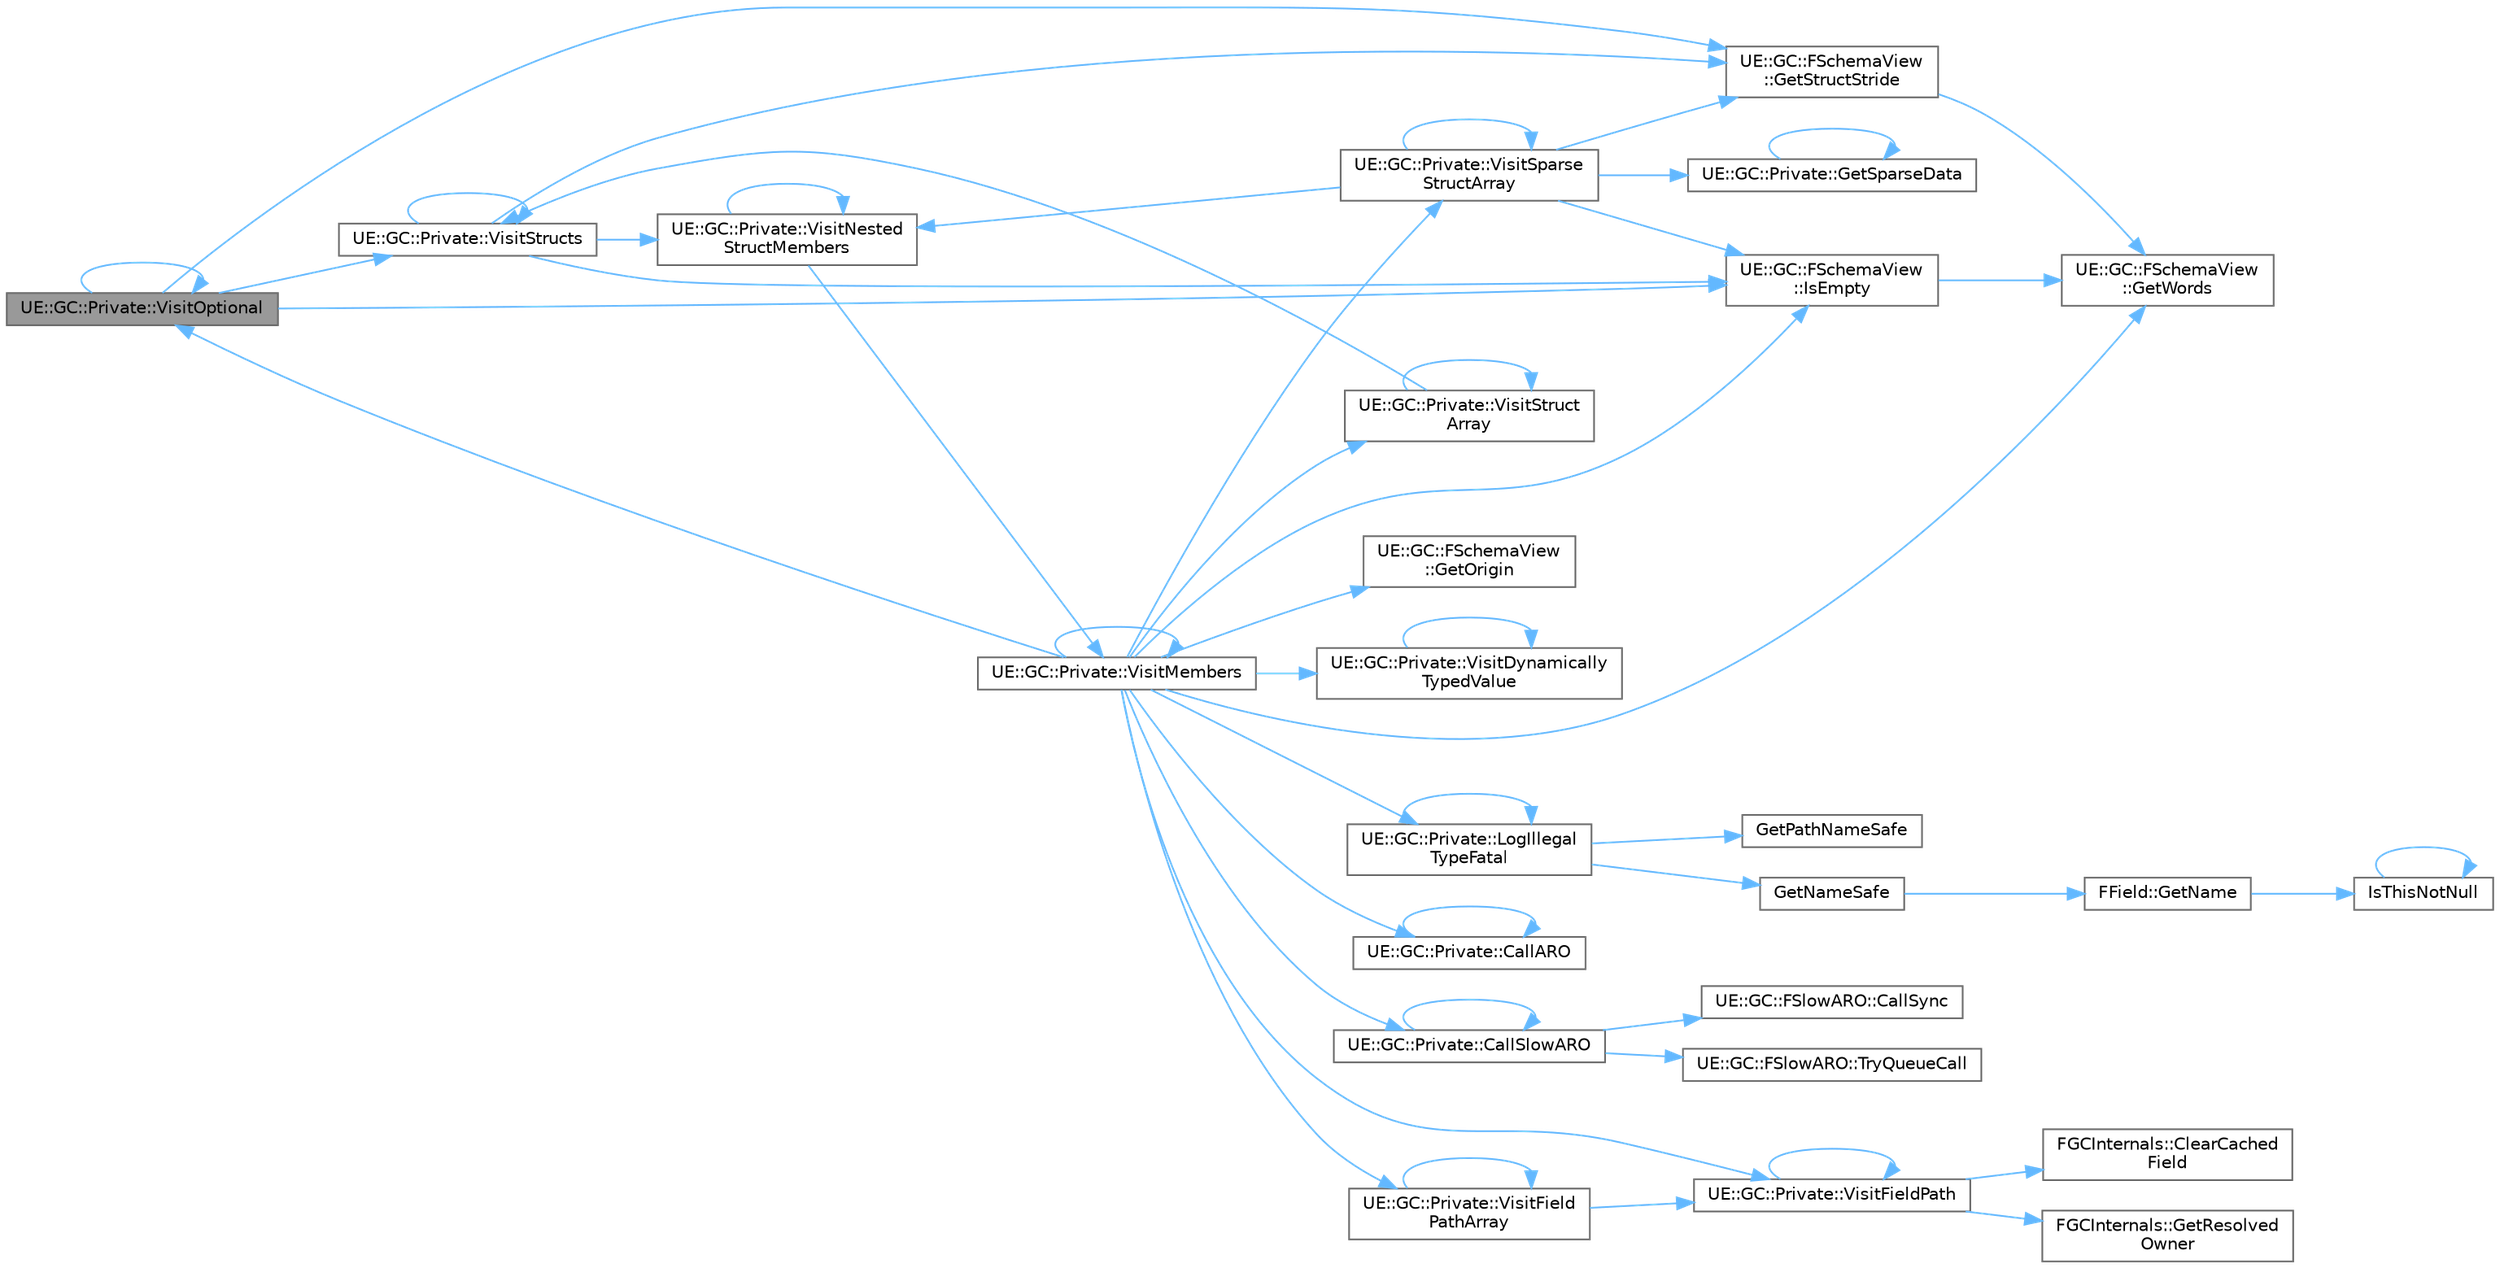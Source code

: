 digraph "UE::GC::Private::VisitOptional"
{
 // INTERACTIVE_SVG=YES
 // LATEX_PDF_SIZE
  bgcolor="transparent";
  edge [fontname=Helvetica,fontsize=10,labelfontname=Helvetica,labelfontsize=10];
  node [fontname=Helvetica,fontsize=10,shape=box,height=0.2,width=0.4];
  rankdir="LR";
  Node1 [id="Node000001",label="UE::GC::Private::VisitOptional",height=0.2,width=0.4,color="gray40", fillcolor="grey60", style="filled", fontcolor="black",tooltip=" "];
  Node1 -> Node2 [id="edge1_Node000001_Node000002",color="steelblue1",style="solid",tooltip=" "];
  Node2 [id="Node000002",label="UE::GC::FSchemaView\l::GetStructStride",height=0.2,width=0.4,color="grey40", fillcolor="white", style="filled",URL="$d0/deb/classUE_1_1GC_1_1FSchemaView.html#a255b66f9ddbf15b2a44e92f19df9541e",tooltip=" "];
  Node2 -> Node3 [id="edge2_Node000002_Node000003",color="steelblue1",style="solid",tooltip=" "];
  Node3 [id="Node000003",label="UE::GC::FSchemaView\l::GetWords",height=0.2,width=0.4,color="grey40", fillcolor="white", style="filled",URL="$d0/deb/classUE_1_1GC_1_1FSchemaView.html#a132cda8a58c3744e94dace1dbcf41f9c",tooltip=" "];
  Node1 -> Node4 [id="edge3_Node000001_Node000004",color="steelblue1",style="solid",tooltip=" "];
  Node4 [id="Node000004",label="UE::GC::FSchemaView\l::IsEmpty",height=0.2,width=0.4,color="grey40", fillcolor="white", style="filled",URL="$d0/deb/classUE_1_1GC_1_1FSchemaView.html#a695340c13c3e8f9f836a6b6b37d8d5e8",tooltip=" "];
  Node4 -> Node3 [id="edge4_Node000004_Node000003",color="steelblue1",style="solid",tooltip=" "];
  Node1 -> Node1 [id="edge5_Node000001_Node000001",color="steelblue1",style="solid",tooltip=" "];
  Node1 -> Node5 [id="edge6_Node000001_Node000005",color="steelblue1",style="solid",tooltip=" "];
  Node5 [id="Node000005",label="UE::GC::Private::VisitStructs",height=0.2,width=0.4,color="grey40", fillcolor="white", style="filled",URL="$d4/dc8/namespaceUE_1_1GC_1_1Private.html#abc7a680028266fd7006a347b9d4c363c",tooltip=" "];
  Node5 -> Node2 [id="edge7_Node000005_Node000002",color="steelblue1",style="solid",tooltip=" "];
  Node5 -> Node4 [id="edge8_Node000005_Node000004",color="steelblue1",style="solid",tooltip=" "];
  Node5 -> Node6 [id="edge9_Node000005_Node000006",color="steelblue1",style="solid",tooltip=" "];
  Node6 [id="Node000006",label="UE::GC::Private::VisitNested\lStructMembers",height=0.2,width=0.4,color="grey40", fillcolor="white", style="filled",URL="$d4/dc8/namespaceUE_1_1GC_1_1Private.html#a85e23db03acb3a448a907f1299a9a7e0",tooltip=" "];
  Node6 -> Node7 [id="edge10_Node000006_Node000007",color="steelblue1",style="solid",tooltip=" "];
  Node7 [id="Node000007",label="UE::GC::Private::VisitMembers",height=0.2,width=0.4,color="grey40", fillcolor="white", style="filled",URL="$d4/dc8/namespaceUE_1_1GC_1_1Private.html#a07274376c8d0eeb439f38afce685845f",tooltip=" "];
  Node7 -> Node8 [id="edge11_Node000007_Node000008",color="steelblue1",style="solid",tooltip=" "];
  Node8 [id="Node000008",label="UE::GC::Private::CallARO",height=0.2,width=0.4,color="grey40", fillcolor="white", style="filled",URL="$d4/dc8/namespaceUE_1_1GC_1_1Private.html#afcabe2c2ce89fc03b899ffa44de54fe8",tooltip=" "];
  Node8 -> Node8 [id="edge12_Node000008_Node000008",color="steelblue1",style="solid",tooltip=" "];
  Node7 -> Node9 [id="edge13_Node000007_Node000009",color="steelblue1",style="solid",tooltip=" "];
  Node9 [id="Node000009",label="UE::GC::Private::CallSlowARO",height=0.2,width=0.4,color="grey40", fillcolor="white", style="filled",URL="$d4/dc8/namespaceUE_1_1GC_1_1Private.html#a985412e06f7f85783db8a348c74c490d",tooltip=" "];
  Node9 -> Node9 [id="edge14_Node000009_Node000009",color="steelblue1",style="solid",tooltip=" "];
  Node9 -> Node10 [id="edge15_Node000009_Node000010",color="steelblue1",style="solid",tooltip=" "];
  Node10 [id="Node000010",label="UE::GC::FSlowARO::CallSync",height=0.2,width=0.4,color="grey40", fillcolor="white", style="filled",URL="$db/db2/structUE_1_1GC_1_1FSlowARO.html#ad1efc00dd85407e155a9de71a73263de",tooltip=" "];
  Node9 -> Node11 [id="edge16_Node000009_Node000011",color="steelblue1",style="solid",tooltip=" "];
  Node11 [id="Node000011",label="UE::GC::FSlowARO::TryQueueCall",height=0.2,width=0.4,color="grey40", fillcolor="white", style="filled",URL="$db/db2/structUE_1_1GC_1_1FSlowARO.html#a121e9e523e25967d45146bc7ef15092b",tooltip=" "];
  Node7 -> Node12 [id="edge17_Node000007_Node000012",color="steelblue1",style="solid",tooltip=" "];
  Node12 [id="Node000012",label="UE::GC::FSchemaView\l::GetOrigin",height=0.2,width=0.4,color="grey40", fillcolor="white", style="filled",URL="$d0/deb/classUE_1_1GC_1_1FSchemaView.html#a7eee52ea0aa24d4cb10192416d74fc35",tooltip=" "];
  Node7 -> Node3 [id="edge18_Node000007_Node000003",color="steelblue1",style="solid",tooltip=" "];
  Node7 -> Node4 [id="edge19_Node000007_Node000004",color="steelblue1",style="solid",tooltip=" "];
  Node7 -> Node13 [id="edge20_Node000007_Node000013",color="steelblue1",style="solid",tooltip=" "];
  Node13 [id="Node000013",label="UE::GC::Private::LogIllegal\lTypeFatal",height=0.2,width=0.4,color="grey40", fillcolor="white", style="filled",URL="$d4/dc8/namespaceUE_1_1GC_1_1Private.html#a1f8de3e10af3d72b260b140968efa4e1",tooltip=" "];
  Node13 -> Node14 [id="edge21_Node000013_Node000014",color="steelblue1",style="solid",tooltip=" "];
  Node14 [id="Node000014",label="GetNameSafe",height=0.2,width=0.4,color="grey40", fillcolor="white", style="filled",URL="$d8/db3/Field_8h.html#a91258b23f94341d993bb779e18136495",tooltip="Gets the name of the provided field."];
  Node14 -> Node15 [id="edge22_Node000014_Node000015",color="steelblue1",style="solid",tooltip=" "];
  Node15 [id="Node000015",label="FField::GetName",height=0.2,width=0.4,color="grey40", fillcolor="white", style="filled",URL="$d5/d7d/classFField.html#a83f605c1eb05d7cab9c2f6d634d6276e",tooltip=" "];
  Node15 -> Node16 [id="edge23_Node000015_Node000016",color="steelblue1",style="solid",tooltip=" "];
  Node16 [id="Node000016",label="IsThisNotNull",height=0.2,width=0.4,color="grey40", fillcolor="white", style="filled",URL="$d5/d8c/CoreGlobals_8h.html#a13cc197b158ea1247b843d1959c4d265",tooltip=" "];
  Node16 -> Node16 [id="edge24_Node000016_Node000016",color="steelblue1",style="solid",tooltip=" "];
  Node13 -> Node17 [id="edge25_Node000013_Node000017",color="steelblue1",style="solid",tooltip=" "];
  Node17 [id="Node000017",label="GetPathNameSafe",height=0.2,width=0.4,color="grey40", fillcolor="white", style="filled",URL="$d8/db3/Field_8h.html#a8e9b57ea65ef54ab7b15d00fee3bf718",tooltip="Gets the path name of the provided field."];
  Node13 -> Node13 [id="edge26_Node000013_Node000013",color="steelblue1",style="solid",tooltip=" "];
  Node7 -> Node18 [id="edge27_Node000007_Node000018",color="steelblue1",style="solid",tooltip=" "];
  Node18 [id="Node000018",label="UE::GC::Private::VisitDynamically\lTypedValue",height=0.2,width=0.4,color="grey40", fillcolor="white", style="filled",URL="$d4/dc8/namespaceUE_1_1GC_1_1Private.html#a9e17a902df38913670bc6976f0dc1e29",tooltip=" "];
  Node18 -> Node18 [id="edge28_Node000018_Node000018",color="steelblue1",style="solid",tooltip=" "];
  Node7 -> Node19 [id="edge29_Node000007_Node000019",color="steelblue1",style="solid",tooltip=" "];
  Node19 [id="Node000019",label="UE::GC::Private::VisitFieldPath",height=0.2,width=0.4,color="grey40", fillcolor="white", style="filled",URL="$d4/dc8/namespaceUE_1_1GC_1_1Private.html#a9bf976720934c95a35a1a2ea7529487e",tooltip=" "];
  Node19 -> Node20 [id="edge30_Node000019_Node000020",color="steelblue1",style="solid",tooltip=" "];
  Node20 [id="Node000020",label="FGCInternals::ClearCached\lField",height=0.2,width=0.4,color="grey40", fillcolor="white", style="filled",URL="$dd/d88/structFGCInternals.html#a74d41f1bfd672065289f8614a4c8c76c",tooltip=" "];
  Node19 -> Node21 [id="edge31_Node000019_Node000021",color="steelblue1",style="solid",tooltip=" "];
  Node21 [id="Node000021",label="FGCInternals::GetResolved\lOwner",height=0.2,width=0.4,color="grey40", fillcolor="white", style="filled",URL="$dd/d88/structFGCInternals.html#adbe8d027629b24da099bf82ee828a96b",tooltip=" "];
  Node19 -> Node19 [id="edge32_Node000019_Node000019",color="steelblue1",style="solid",tooltip=" "];
  Node7 -> Node22 [id="edge33_Node000007_Node000022",color="steelblue1",style="solid",tooltip=" "];
  Node22 [id="Node000022",label="UE::GC::Private::VisitField\lPathArray",height=0.2,width=0.4,color="grey40", fillcolor="white", style="filled",URL="$d4/dc8/namespaceUE_1_1GC_1_1Private.html#a9f47d0aceb0fb30ebdfff31208bcd609",tooltip=" "];
  Node22 -> Node19 [id="edge34_Node000022_Node000019",color="steelblue1",style="solid",tooltip=" "];
  Node22 -> Node22 [id="edge35_Node000022_Node000022",color="steelblue1",style="solid",tooltip=" "];
  Node7 -> Node7 [id="edge36_Node000007_Node000007",color="steelblue1",style="solid",tooltip=" "];
  Node7 -> Node1 [id="edge37_Node000007_Node000001",color="steelblue1",style="solid",tooltip=" "];
  Node7 -> Node23 [id="edge38_Node000007_Node000023",color="steelblue1",style="solid",tooltip=" "];
  Node23 [id="Node000023",label="UE::GC::Private::VisitSparse\lStructArray",height=0.2,width=0.4,color="grey40", fillcolor="white", style="filled",URL="$d4/dc8/namespaceUE_1_1GC_1_1Private.html#ae70ee5ad5707effd39be7b6f9703979a",tooltip=" "];
  Node23 -> Node24 [id="edge39_Node000023_Node000024",color="steelblue1",style="solid",tooltip=" "];
  Node24 [id="Node000024",label="UE::GC::Private::GetSparseData",height=0.2,width=0.4,color="grey40", fillcolor="white", style="filled",URL="$d4/dc8/namespaceUE_1_1GC_1_1Private.html#a9ba2dcee1abbd0d3a966fa3339dd8afb",tooltip=" "];
  Node24 -> Node24 [id="edge40_Node000024_Node000024",color="steelblue1",style="solid",tooltip=" "];
  Node23 -> Node2 [id="edge41_Node000023_Node000002",color="steelblue1",style="solid",tooltip=" "];
  Node23 -> Node4 [id="edge42_Node000023_Node000004",color="steelblue1",style="solid",tooltip=" "];
  Node23 -> Node6 [id="edge43_Node000023_Node000006",color="steelblue1",style="solid",tooltip=" "];
  Node23 -> Node23 [id="edge44_Node000023_Node000023",color="steelblue1",style="solid",tooltip=" "];
  Node7 -> Node25 [id="edge45_Node000007_Node000025",color="steelblue1",style="solid",tooltip=" "];
  Node25 [id="Node000025",label="UE::GC::Private::VisitStruct\lArray",height=0.2,width=0.4,color="grey40", fillcolor="white", style="filled",URL="$d4/dc8/namespaceUE_1_1GC_1_1Private.html#aeb7f9011d1f31935ab8e31e6e1bb310e",tooltip=" "];
  Node25 -> Node25 [id="edge46_Node000025_Node000025",color="steelblue1",style="solid",tooltip=" "];
  Node25 -> Node5 [id="edge47_Node000025_Node000005",color="steelblue1",style="solid",tooltip=" "];
  Node6 -> Node6 [id="edge48_Node000006_Node000006",color="steelblue1",style="solid",tooltip=" "];
  Node5 -> Node5 [id="edge49_Node000005_Node000005",color="steelblue1",style="solid",tooltip=" "];
}
